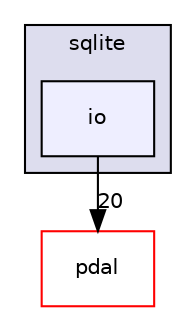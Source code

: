 digraph "pdal/plugins/sqlite/io" {
  compound=true
  node [ fontsize="10", fontname="Helvetica"];
  edge [ labelfontsize="10", labelfontname="Helvetica"];
  subgraph clusterdir_7060e7895af0e1ebaa865a3c2ce6bc24 {
    graph [ bgcolor="#ddddee", pencolor="black", label="sqlite" fontname="Helvetica", fontsize="10", URL="dir_7060e7895af0e1ebaa865a3c2ce6bc24.html"]
  dir_d30bcadec901e5e140c5fc101d2f4d68 [shape=box, label="io", style="filled", fillcolor="#eeeeff", pencolor="black", URL="dir_d30bcadec901e5e140c5fc101d2f4d68.html"];
  }
  dir_37e2adedb6e706efcbfadb5213756005 [shape=box label="pdal" fillcolor="white" style="filled" color="red" URL="dir_37e2adedb6e706efcbfadb5213756005.html"];
  dir_d30bcadec901e5e140c5fc101d2f4d68->dir_37e2adedb6e706efcbfadb5213756005 [headlabel="20", labeldistance=1.5 headhref="dir_000105_000050.html"];
}
